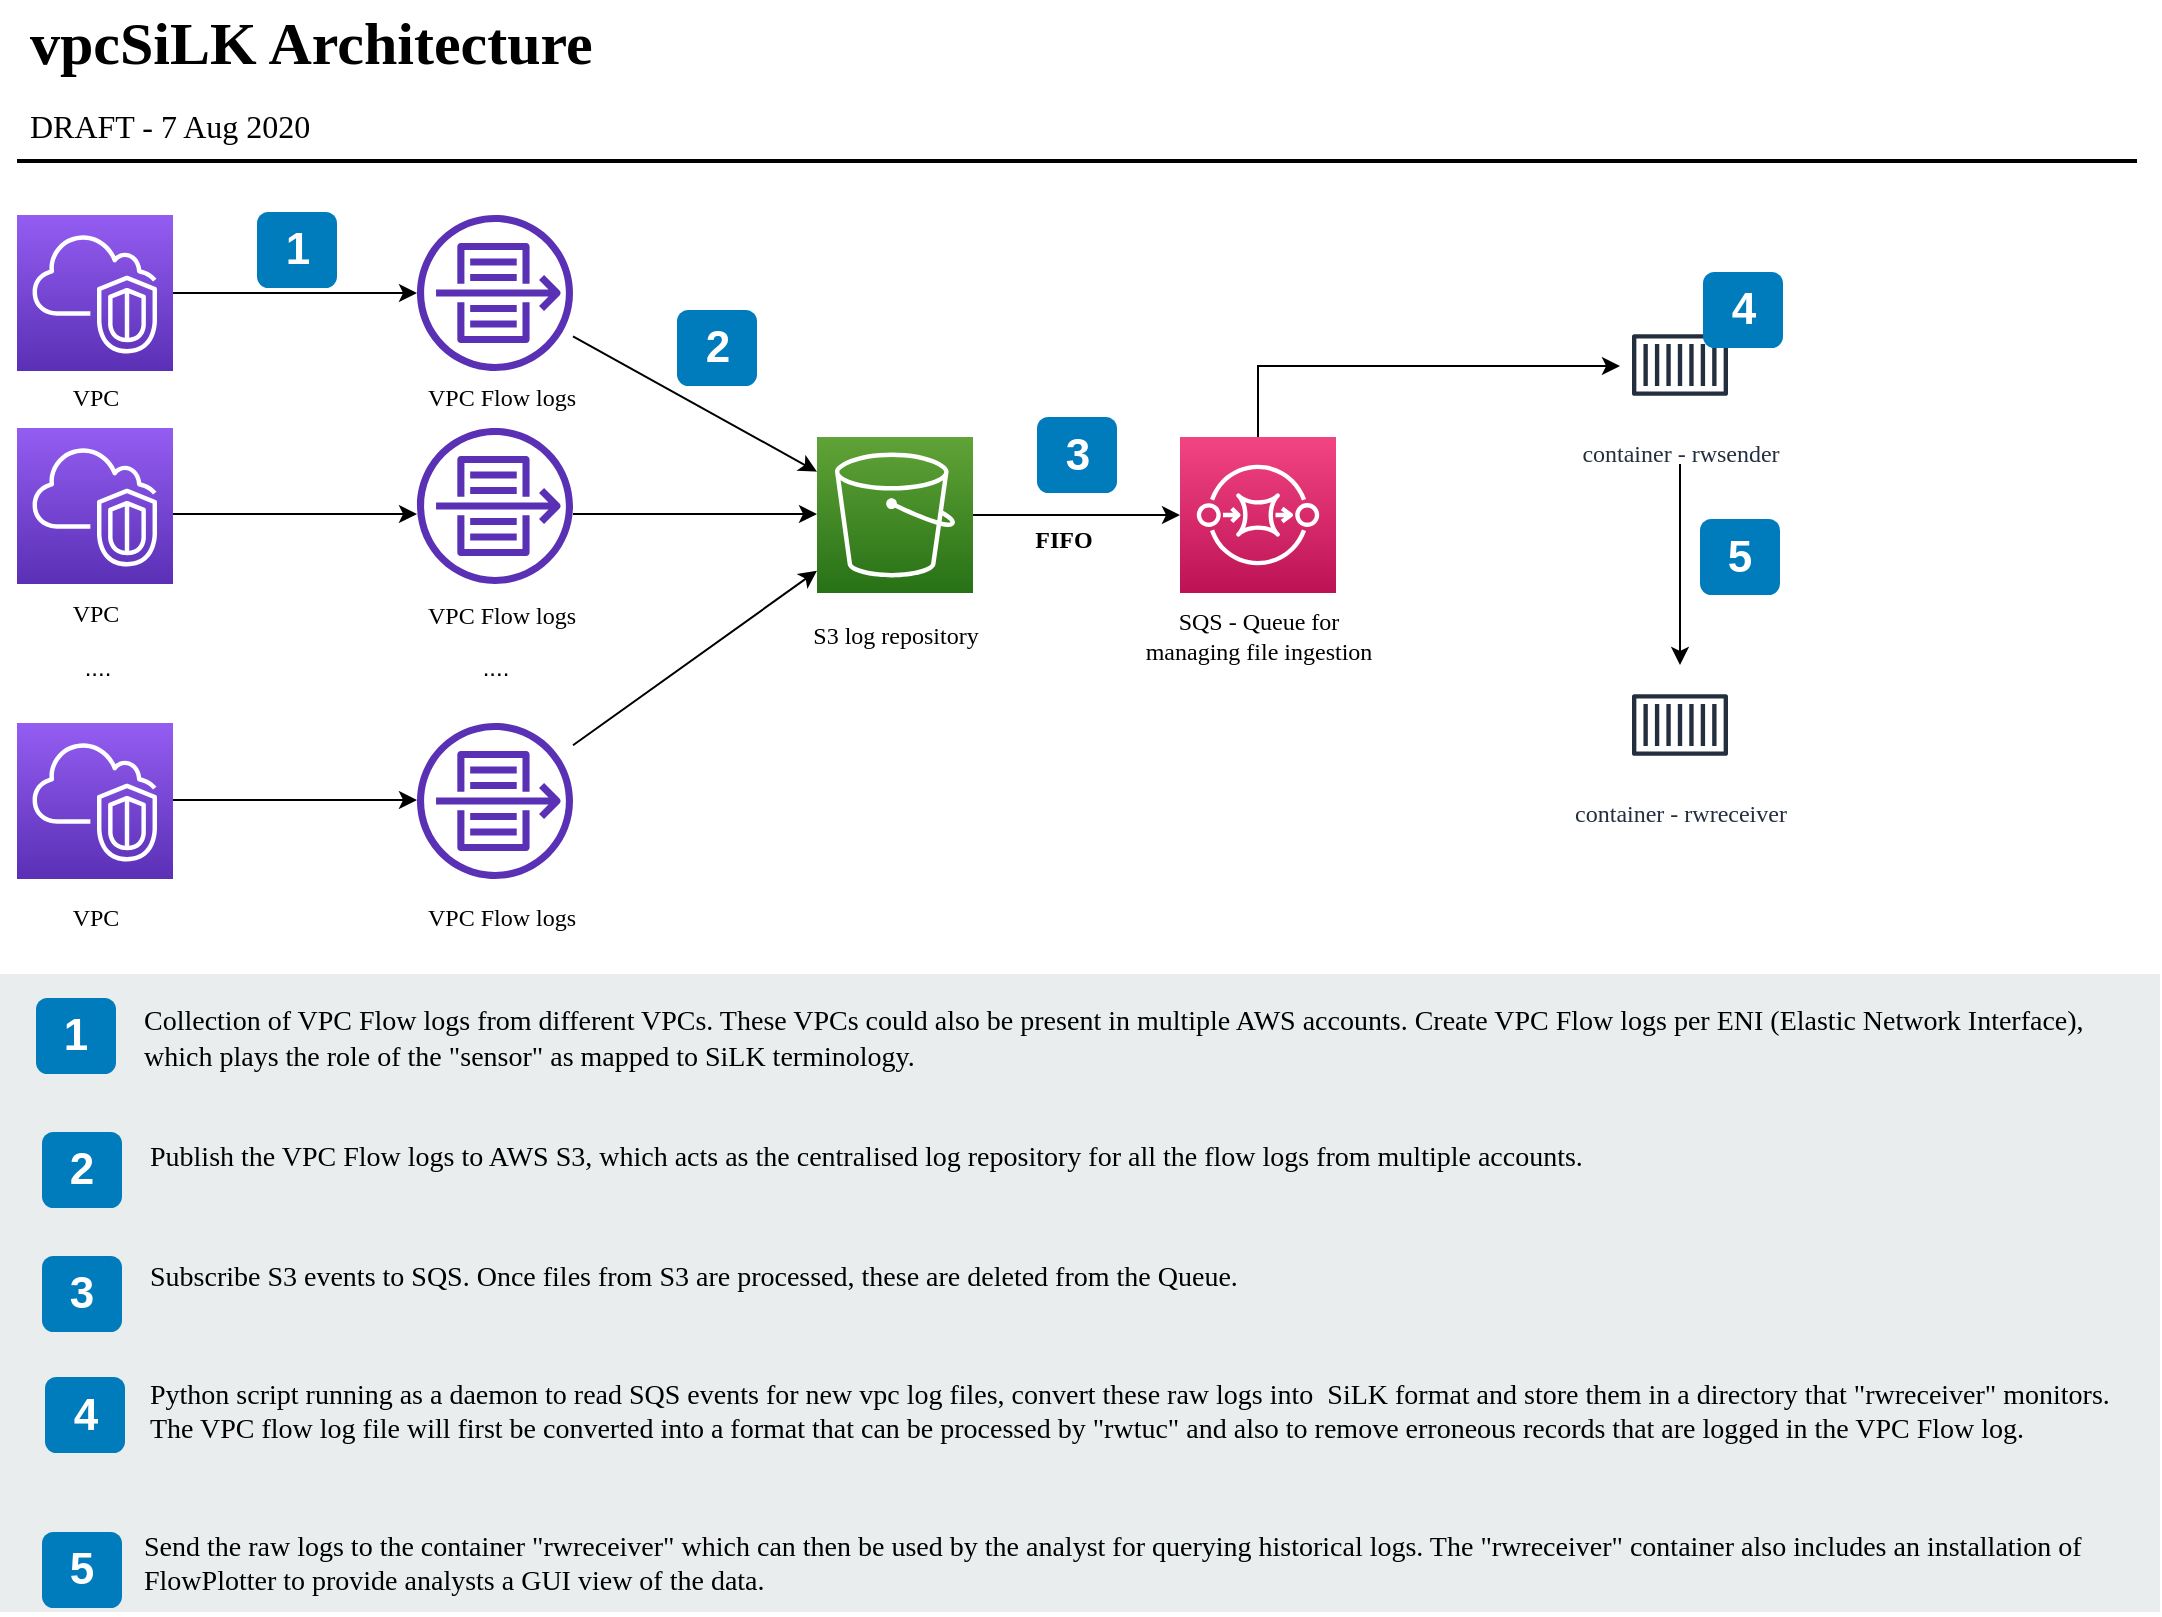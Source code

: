 <mxfile version="13.5.8" type="gitlab">
  <diagram id="Ht1M8jgEwFfnCIfOTk4-" name="Page-1">
    <mxGraphModel dx="1315" dy="706" grid="1" gridSize="10" guides="1" tooltips="1" connect="1" arrows="1" fold="1" page="1" pageScale="1" pageWidth="1200" pageHeight="1920" math="0" shadow="0">
      <root>
        <mxCell id="0" />
        <mxCell id="1" parent="0" />
        <mxCell id="-QjtrjUzRDEMRZ5MF8oH-47" value="&lt;font face=&quot;Garamond&quot;&gt;vpcSiLK Architecture&lt;/font&gt;" style="text;html=1;resizable=0;points=[];autosize=1;align=left;verticalAlign=top;spacingTop=-4;fontSize=30;fontStyle=1" parent="1" vertex="1">
          <mxGeometry x="52.5" y="64.5" width="380" height="40" as="geometry" />
        </mxCell>
        <mxCell id="-QjtrjUzRDEMRZ5MF8oH-48" value="DRAFT - 7 Aug 2020" style="text;html=1;resizable=0;points=[];autosize=1;align=left;verticalAlign=top;spacingTop=-4;fontSize=16;fontFamily=Garamond;" parent="1" vertex="1">
          <mxGeometry x="52.5" y="114.5" width="180" height="20" as="geometry" />
        </mxCell>
        <mxCell id="SCVMTBWpLvtzJIhz15lM-1" value="" style="line;strokeWidth=2;html=1;fontSize=14;" parent="1" vertex="1">
          <mxGeometry x="48.5" y="139.5" width="1060" height="10" as="geometry" />
        </mxCell>
        <mxCell id="o8gPVCex7NLgK0Pj0_RW-1" value="" style="outlineConnect=0;fontColor=#232F3E;gradientColor=#945DF2;gradientDirection=north;fillColor=#5A30B5;strokeColor=#ffffff;dashed=0;verticalLabelPosition=bottom;verticalAlign=top;align=center;html=1;fontSize=12;fontStyle=0;aspect=fixed;shape=mxgraph.aws4.resourceIcon;resIcon=mxgraph.aws4.vpc;" parent="1" vertex="1">
          <mxGeometry x="48.5" y="171.5" width="78" height="78" as="geometry" />
        </mxCell>
        <mxCell id="o8gPVCex7NLgK0Pj0_RW-2" value="" style="outlineConnect=0;fontColor=#232F3E;gradientColor=none;fillColor=#5A30B5;strokeColor=none;dashed=0;verticalLabelPosition=bottom;verticalAlign=top;align=center;html=1;fontSize=12;fontStyle=0;aspect=fixed;pointerEvents=1;shape=mxgraph.aws4.flow_logs;" parent="1" vertex="1">
          <mxGeometry x="248.5" y="171.5" width="78" height="78" as="geometry" />
        </mxCell>
        <mxCell id="o8gPVCex7NLgK0Pj0_RW-3" value="" style="outlineConnect=0;fontColor=#232F3E;gradientColor=#945DF2;gradientDirection=north;fillColor=#5A30B5;strokeColor=#ffffff;dashed=0;verticalLabelPosition=bottom;verticalAlign=top;align=center;html=1;fontSize=12;fontStyle=0;aspect=fixed;shape=mxgraph.aws4.resourceIcon;resIcon=mxgraph.aws4.vpc;" parent="1" vertex="1">
          <mxGeometry x="48.5" y="278" width="78" height="78" as="geometry" />
        </mxCell>
        <mxCell id="o8gPVCex7NLgK0Pj0_RW-4" value="" style="outlineConnect=0;fontColor=#232F3E;gradientColor=#945DF2;gradientDirection=north;fillColor=#5A30B5;strokeColor=#ffffff;dashed=0;verticalLabelPosition=bottom;verticalAlign=top;align=center;html=1;fontSize=12;fontStyle=0;aspect=fixed;shape=mxgraph.aws4.resourceIcon;resIcon=mxgraph.aws4.vpc;" parent="1" vertex="1">
          <mxGeometry x="48.5" y="425.5" width="78" height="78" as="geometry" />
        </mxCell>
        <mxCell id="o8gPVCex7NLgK0Pj0_RW-5" value="" style="outlineConnect=0;fontColor=#232F3E;gradientColor=none;fillColor=#5A30B5;strokeColor=none;dashed=0;verticalLabelPosition=bottom;verticalAlign=top;align=center;html=1;fontSize=12;fontStyle=0;aspect=fixed;pointerEvents=1;shape=mxgraph.aws4.flow_logs;" parent="1" vertex="1">
          <mxGeometry x="248.5" y="278" width="78" height="78" as="geometry" />
        </mxCell>
        <mxCell id="o8gPVCex7NLgK0Pj0_RW-6" value="" style="outlineConnect=0;fontColor=#232F3E;gradientColor=none;fillColor=#5A30B5;strokeColor=none;dashed=0;verticalLabelPosition=bottom;verticalAlign=top;align=center;html=1;fontSize=12;fontStyle=0;aspect=fixed;pointerEvents=1;shape=mxgraph.aws4.flow_logs;" parent="1" vertex="1">
          <mxGeometry x="248.5" y="425.5" width="78" height="78" as="geometry" />
        </mxCell>
        <mxCell id="bL2OYi6fTM-XV55zECfy-4" value="" style="edgeStyle=orthogonalEdgeStyle;rounded=0;orthogonalLoop=1;jettySize=auto;html=1;" parent="1" source="o8gPVCex7NLgK0Pj0_RW-7" target="bL2OYi6fTM-XV55zECfy-1" edge="1">
          <mxGeometry relative="1" as="geometry" />
        </mxCell>
        <mxCell id="o8gPVCex7NLgK0Pj0_RW-7" value="" style="outlineConnect=0;fontColor=#232F3E;gradientColor=#60A337;gradientDirection=north;fillColor=#277116;strokeColor=#ffffff;dashed=0;verticalLabelPosition=bottom;verticalAlign=top;align=center;html=1;fontSize=12;fontStyle=0;aspect=fixed;shape=mxgraph.aws4.resourceIcon;resIcon=mxgraph.aws4.s3;" parent="1" vertex="1">
          <mxGeometry x="448.5" y="282.5" width="78" height="78" as="geometry" />
        </mxCell>
        <mxCell id="4NLjydOKsZYuCcSBGG9q-1" value="&lt;font face=&quot;Garamond&quot;&gt;container - rwsender&lt;/font&gt;" style="outlineConnect=0;fontColor=#232F3E;gradientColor=none;strokeColor=#232F3E;fillColor=#ffffff;dashed=0;verticalLabelPosition=bottom;verticalAlign=top;align=center;html=1;fontSize=12;fontStyle=0;aspect=fixed;shape=mxgraph.aws4.resourceIcon;resIcon=mxgraph.aws4.container_1;" parent="1" vertex="1">
          <mxGeometry x="850" y="216.5" width="60" height="60" as="geometry" />
        </mxCell>
        <mxCell id="4NLjydOKsZYuCcSBGG9q-2" value="&lt;font face=&quot;Garamond&quot;&gt;container - rwreceiver&lt;/font&gt;" style="outlineConnect=0;fontColor=#232F3E;gradientColor=none;strokeColor=#232F3E;fillColor=#ffffff;dashed=0;verticalLabelPosition=bottom;verticalAlign=top;align=center;html=1;fontSize=12;fontStyle=0;aspect=fixed;shape=mxgraph.aws4.resourceIcon;resIcon=mxgraph.aws4.container_1;" parent="1" vertex="1">
          <mxGeometry x="850" y="396.5" width="60" height="60" as="geometry" />
        </mxCell>
        <mxCell id="4NLjydOKsZYuCcSBGG9q-4" value="1" style="rounded=1;whiteSpace=wrap;html=1;fillColor=#007CBD;strokeColor=none;fontColor=#FFFFFF;fontStyle=1;fontSize=22;labelBackgroundColor=none;" parent="1" vertex="1">
          <mxGeometry x="168.5" y="170" width="40" height="38" as="geometry" />
        </mxCell>
        <mxCell id="4NLjydOKsZYuCcSBGG9q-6" value="2" style="rounded=1;whiteSpace=wrap;html=1;fillColor=#007CBD;strokeColor=none;fontColor=#FFFFFF;fontStyle=1;fontSize=22;labelBackgroundColor=none;" parent="1" vertex="1">
          <mxGeometry x="378.5" y="219" width="40" height="38" as="geometry" />
        </mxCell>
        <mxCell id="4NLjydOKsZYuCcSBGG9q-7" value="3" style="rounded=1;whiteSpace=wrap;html=1;fillColor=#007CBD;strokeColor=none;fontColor=#FFFFFF;fontStyle=1;fontSize=22;labelBackgroundColor=none;" parent="1" vertex="1">
          <mxGeometry x="558.5" y="272.5" width="40" height="38" as="geometry" />
        </mxCell>
        <mxCell id="4NLjydOKsZYuCcSBGG9q-8" value="4" style="rounded=1;whiteSpace=wrap;html=1;fillColor=#007CBD;strokeColor=none;fontColor=#FFFFFF;fontStyle=1;fontSize=22;labelBackgroundColor=none;" parent="1" vertex="1">
          <mxGeometry x="891.5" y="200" width="40" height="38" as="geometry" />
        </mxCell>
        <mxCell id="4NLjydOKsZYuCcSBGG9q-14" value="VPC" style="text;html=1;strokeColor=none;fillColor=none;align=center;verticalAlign=middle;whiteSpace=wrap;rounded=0;fontFamily=Garamond;" parent="1" vertex="1">
          <mxGeometry x="67.5" y="252.5" width="40" height="20" as="geometry" />
        </mxCell>
        <mxCell id="4NLjydOKsZYuCcSBGG9q-15" value="VPC" style="text;html=1;strokeColor=none;fillColor=none;align=center;verticalAlign=middle;whiteSpace=wrap;rounded=0;fontFamily=Garamond;" parent="1" vertex="1">
          <mxGeometry x="67.5" y="360.5" width="40" height="20" as="geometry" />
        </mxCell>
        <mxCell id="4NLjydOKsZYuCcSBGG9q-16" value="VPC" style="text;html=1;strokeColor=none;fillColor=none;align=center;verticalAlign=middle;whiteSpace=wrap;rounded=0;fontFamily=Garamond;" parent="1" vertex="1">
          <mxGeometry x="67.5" y="512.5" width="40" height="20" as="geometry" />
        </mxCell>
        <mxCell id="4NLjydOKsZYuCcSBGG9q-17" value="...." style="text;html=1;strokeColor=none;fillColor=none;align=center;verticalAlign=middle;whiteSpace=wrap;rounded=0;" parent="1" vertex="1">
          <mxGeometry x="68.5" y="388" width="40" height="20" as="geometry" />
        </mxCell>
        <mxCell id="4NLjydOKsZYuCcSBGG9q-18" value="...." style="text;html=1;strokeColor=none;fillColor=none;align=center;verticalAlign=middle;whiteSpace=wrap;rounded=0;" parent="1" vertex="1">
          <mxGeometry x="267.5" y="388" width="40" height="20" as="geometry" />
        </mxCell>
        <mxCell id="4NLjydOKsZYuCcSBGG9q-22" value="" style="endArrow=classic;html=1;" parent="1" source="o8gPVCex7NLgK0Pj0_RW-1" target="o8gPVCex7NLgK0Pj0_RW-2" edge="1">
          <mxGeometry width="50" height="50" relative="1" as="geometry">
            <mxPoint x="598.5" y="387.5" as="sourcePoint" />
            <mxPoint x="648.5" y="337.5" as="targetPoint" />
          </mxGeometry>
        </mxCell>
        <mxCell id="4NLjydOKsZYuCcSBGG9q-23" value="" style="endArrow=classic;html=1;" parent="1" edge="1">
          <mxGeometry width="50" height="50" relative="1" as="geometry">
            <mxPoint x="126.5" y="321" as="sourcePoint" />
            <mxPoint x="248.5" y="321" as="targetPoint" />
          </mxGeometry>
        </mxCell>
        <mxCell id="4NLjydOKsZYuCcSBGG9q-24" value="" style="endArrow=classic;html=1;" parent="1" edge="1">
          <mxGeometry width="50" height="50" relative="1" as="geometry">
            <mxPoint x="126.5" y="464" as="sourcePoint" />
            <mxPoint x="248.5" y="464" as="targetPoint" />
          </mxGeometry>
        </mxCell>
        <mxCell id="4NLjydOKsZYuCcSBGG9q-25" value="" style="endArrow=classic;html=1;" parent="1" source="o8gPVCex7NLgK0Pj0_RW-2" target="o8gPVCex7NLgK0Pj0_RW-7" edge="1">
          <mxGeometry width="50" height="50" relative="1" as="geometry">
            <mxPoint x="156.5" y="240.5" as="sourcePoint" />
            <mxPoint x="278.5" y="240.5" as="targetPoint" />
          </mxGeometry>
        </mxCell>
        <mxCell id="4NLjydOKsZYuCcSBGG9q-26" value="" style="endArrow=classic;html=1;" parent="1" edge="1">
          <mxGeometry width="50" height="50" relative="1" as="geometry">
            <mxPoint x="326.5" y="321" as="sourcePoint" />
            <mxPoint x="448.5" y="321" as="targetPoint" />
          </mxGeometry>
        </mxCell>
        <mxCell id="4NLjydOKsZYuCcSBGG9q-27" value="" style="endArrow=classic;html=1;" parent="1" source="o8gPVCex7NLgK0Pj0_RW-6" target="o8gPVCex7NLgK0Pj0_RW-7" edge="1">
          <mxGeometry width="50" height="50" relative="1" as="geometry">
            <mxPoint x="338.5" y="457.5" as="sourcePoint" />
            <mxPoint x="298.5" y="260.5" as="targetPoint" />
          </mxGeometry>
        </mxCell>
        <mxCell id="4NLjydOKsZYuCcSBGG9q-29" value="" style="endArrow=classic;html=1;" parent="1" target="4NLjydOKsZYuCcSBGG9q-2" edge="1">
          <mxGeometry width="50" height="50" relative="1" as="geometry">
            <mxPoint x="880" y="296" as="sourcePoint" />
            <mxPoint x="991" y="299.5" as="targetPoint" />
          </mxGeometry>
        </mxCell>
        <mxCell id="4NLjydOKsZYuCcSBGG9q-30" value="VPC Flow logs" style="text;html=1;strokeColor=none;fillColor=none;align=center;verticalAlign=middle;whiteSpace=wrap;rounded=0;fontFamily=Garamond;" parent="1" vertex="1">
          <mxGeometry x="240.5" y="512.5" width="100" height="20" as="geometry" />
        </mxCell>
        <mxCell id="4NLjydOKsZYuCcSBGG9q-31" value="VPC Flow logs" style="text;html=1;strokeColor=none;fillColor=none;align=center;verticalAlign=middle;whiteSpace=wrap;rounded=0;fontFamily=Garamond;" parent="1" vertex="1">
          <mxGeometry x="240.5" y="361.5" width="100" height="20" as="geometry" />
        </mxCell>
        <mxCell id="4NLjydOKsZYuCcSBGG9q-32" value="VPC Flow logs" style="text;html=1;strokeColor=none;fillColor=none;align=center;verticalAlign=middle;whiteSpace=wrap;rounded=0;fontFamily=Garamond;" parent="1" vertex="1">
          <mxGeometry x="240.5" y="252.5" width="100" height="20" as="geometry" />
        </mxCell>
        <mxCell id="4NLjydOKsZYuCcSBGG9q-33" value="S3 log repository" style="text;html=1;strokeColor=none;fillColor=none;align=center;verticalAlign=middle;whiteSpace=wrap;rounded=0;fontFamily=Garamond;" parent="1" vertex="1">
          <mxGeometry x="437.5" y="371.5" width="100" height="20" as="geometry" />
        </mxCell>
        <mxCell id="7OVz4w7n9kzEPWy-4BBC-3" value="" style="rounded=0;whiteSpace=wrap;html=1;fillColor=#EAEDED;fontSize=22;fontColor=#FFFFFF;strokeColor=none;labelBackgroundColor=none;" parent="1" vertex="1">
          <mxGeometry x="40" y="551" width="1080" height="319" as="geometry" />
        </mxCell>
        <mxCell id="7OVz4w7n9kzEPWy-4BBC-4" value="1" style="rounded=1;whiteSpace=wrap;html=1;fillColor=#007CBD;strokeColor=none;fontColor=#FFFFFF;fontStyle=1;fontSize=22;labelBackgroundColor=none;" parent="1" vertex="1">
          <mxGeometry x="58" y="563" width="40" height="38" as="geometry" />
        </mxCell>
        <mxCell id="7OVz4w7n9kzEPWy-4BBC-5" value="2" style="rounded=1;whiteSpace=wrap;html=1;fillColor=#007CBD;strokeColor=none;fontColor=#FFFFFF;fontStyle=1;fontSize=22;labelBackgroundColor=none;" parent="1" vertex="1">
          <mxGeometry x="61" y="630" width="40" height="38" as="geometry" />
        </mxCell>
        <mxCell id="7OVz4w7n9kzEPWy-4BBC-6" value="3" style="rounded=1;whiteSpace=wrap;html=1;fillColor=#007CBD;strokeColor=none;fontColor=#FFFFFF;fontStyle=1;fontSize=22;labelBackgroundColor=none;" parent="1" vertex="1">
          <mxGeometry x="61" y="692" width="40" height="38" as="geometry" />
        </mxCell>
        <mxCell id="7OVz4w7n9kzEPWy-4BBC-7" value="4" style="rounded=1;whiteSpace=wrap;html=1;fillColor=#007CBD;strokeColor=none;fontColor=#FFFFFF;fontStyle=1;fontSize=22;labelBackgroundColor=none;" parent="1" vertex="1">
          <mxGeometry x="62.5" y="752.5" width="40" height="38" as="geometry" />
        </mxCell>
        <mxCell id="7OVz4w7n9kzEPWy-4BBC-13" value="&lt;font face=&quot;Garamond&quot;&gt;Collection of VPC Flow logs from different VPCs. These VPCs could also be present in multiple AWS accounts. Create VPC Flow logs per ENI (Elastic Network Interface), which plays the role of the &quot;sensor&quot; as mapped to SiLK terminology.&amp;nbsp; &lt;br&gt;&lt;/font&gt;" style="text;html=1;align=left;verticalAlign=top;spacingTop=-4;fontSize=14;labelBackgroundColor=none;whiteSpace=wrap;" parent="1" vertex="1">
          <mxGeometry x="109.5" y="562.5" width="980.5" height="118" as="geometry" />
        </mxCell>
        <mxCell id="7OVz4w7n9kzEPWy-4BBC-14" value="&lt;font face=&quot;Garamond&quot;&gt;Publish the VPC Flow logs to AWS S3, which acts as the centralised log repository for all the flow logs from multiple accounts. &lt;br&gt;&lt;/font&gt;" style="text;html=1;align=left;verticalAlign=top;spacingTop=-4;fontSize=14;labelBackgroundColor=none;whiteSpace=wrap;" parent="1" vertex="1">
          <mxGeometry x="113" y="630.5" width="981.5" height="115" as="geometry" />
        </mxCell>
        <mxCell id="7OVz4w7n9kzEPWy-4BBC-15" value="&lt;font face=&quot;Garamond&quot;&gt;Subscribe S3 events to SQS. Once files from S3 are processed, these are deleted from the Queue.&lt;br&gt;&lt;/font&gt;" style="text;html=1;align=left;verticalAlign=top;spacingTop=-4;fontSize=14;labelBackgroundColor=none;whiteSpace=wrap;" parent="1" vertex="1">
          <mxGeometry x="113" y="690.5" width="981.5" height="39.5" as="geometry" />
        </mxCell>
        <mxCell id="7OVz4w7n9kzEPWy-4BBC-16" value="&lt;span&gt;Send the raw logs to the container &quot;rwreceiver&quot; which can then be used by the analyst for querying historical logs. The &quot;rwreceiver&quot; container also includes an installation of FlowPlotter to provide analysts a GUI view of the data. &lt;/span&gt;" style="text;html=1;align=left;verticalAlign=top;spacingTop=-4;fontSize=14;labelBackgroundColor=none;whiteSpace=wrap;fontFamily=Garamond;" parent="1" vertex="1">
          <mxGeometry x="109.5" y="826.5" width="981.5" height="45" as="geometry" />
        </mxCell>
        <mxCell id="V7TMuckfEKck8YOUJduE-1" value="5" style="rounded=1;whiteSpace=wrap;html=1;fillColor=#007CBD;strokeColor=none;fontColor=#FFFFFF;fontStyle=1;fontSize=22;labelBackgroundColor=none;" parent="1" vertex="1">
          <mxGeometry x="61" y="830" width="40" height="38" as="geometry" />
        </mxCell>
        <mxCell id="V7TMuckfEKck8YOUJduE-2" value="Python script running as a daemon to read SQS events for new vpc log files, convert these raw logs into&amp;nbsp; SiLK format and store them in a directory that &quot;rwreceiver&quot; monitors. &lt;font face=&quot;Garamond&quot;&gt;The VPC flow log file will first be converted into a format that can be processed by &quot;rwtuc&quot; and also to remove erroneous records that are logged in the VPC Flow log. &lt;/font&gt;" style="text;html=1;align=left;verticalAlign=top;spacingTop=-4;fontSize=14;labelBackgroundColor=none;whiteSpace=wrap;fontFamily=Garamond;" parent="1" vertex="1">
          <mxGeometry x="113" y="750.5" width="981.5" height="45" as="geometry" />
        </mxCell>
        <mxCell id="V7TMuckfEKck8YOUJduE-3" value="5" style="rounded=1;whiteSpace=wrap;html=1;fillColor=#007CBD;strokeColor=none;fontColor=#FFFFFF;fontStyle=1;fontSize=22;labelBackgroundColor=none;" parent="1" vertex="1">
          <mxGeometry x="890" y="323.5" width="40" height="38" as="geometry" />
        </mxCell>
        <mxCell id="bL2OYi6fTM-XV55zECfy-6" style="edgeStyle=orthogonalEdgeStyle;rounded=0;orthogonalLoop=1;jettySize=auto;html=1;" parent="1" source="bL2OYi6fTM-XV55zECfy-1" target="4NLjydOKsZYuCcSBGG9q-1" edge="1">
          <mxGeometry relative="1" as="geometry">
            <Array as="points">
              <mxPoint x="669" y="247" />
            </Array>
          </mxGeometry>
        </mxCell>
        <mxCell id="bL2OYi6fTM-XV55zECfy-1" value="" style="outlineConnect=0;fontColor=#232F3E;gradientColor=#F34482;gradientDirection=north;fillColor=#BC1356;strokeColor=#ffffff;dashed=0;verticalLabelPosition=bottom;verticalAlign=top;align=center;html=1;fontSize=12;fontStyle=0;aspect=fixed;shape=mxgraph.aws4.resourceIcon;resIcon=mxgraph.aws4.sqs;" parent="1" vertex="1">
          <mxGeometry x="630" y="282.5" width="78" height="78" as="geometry" />
        </mxCell>
        <mxCell id="bL2OYi6fTM-XV55zECfy-2" value="SQS - Queue for managing file ingestion" style="text;html=1;strokeColor=none;fillColor=none;align=center;verticalAlign=middle;whiteSpace=wrap;rounded=0;fontFamily=Garamond;" parent="1" vertex="1">
          <mxGeometry x="608.5" y="371.5" width="121" height="20" as="geometry" />
        </mxCell>
        <mxCell id="bL2OYi6fTM-XV55zECfy-7" value="&lt;b&gt;FIFO &lt;/b&gt;" style="text;html=1;strokeColor=none;fillColor=none;align=center;verticalAlign=middle;whiteSpace=wrap;rounded=0;fontFamily=Garamond;" parent="1" vertex="1">
          <mxGeometry x="522" y="323.5" width="100" height="20" as="geometry" />
        </mxCell>
      </root>
    </mxGraphModel>
  </diagram>
</mxfile>
